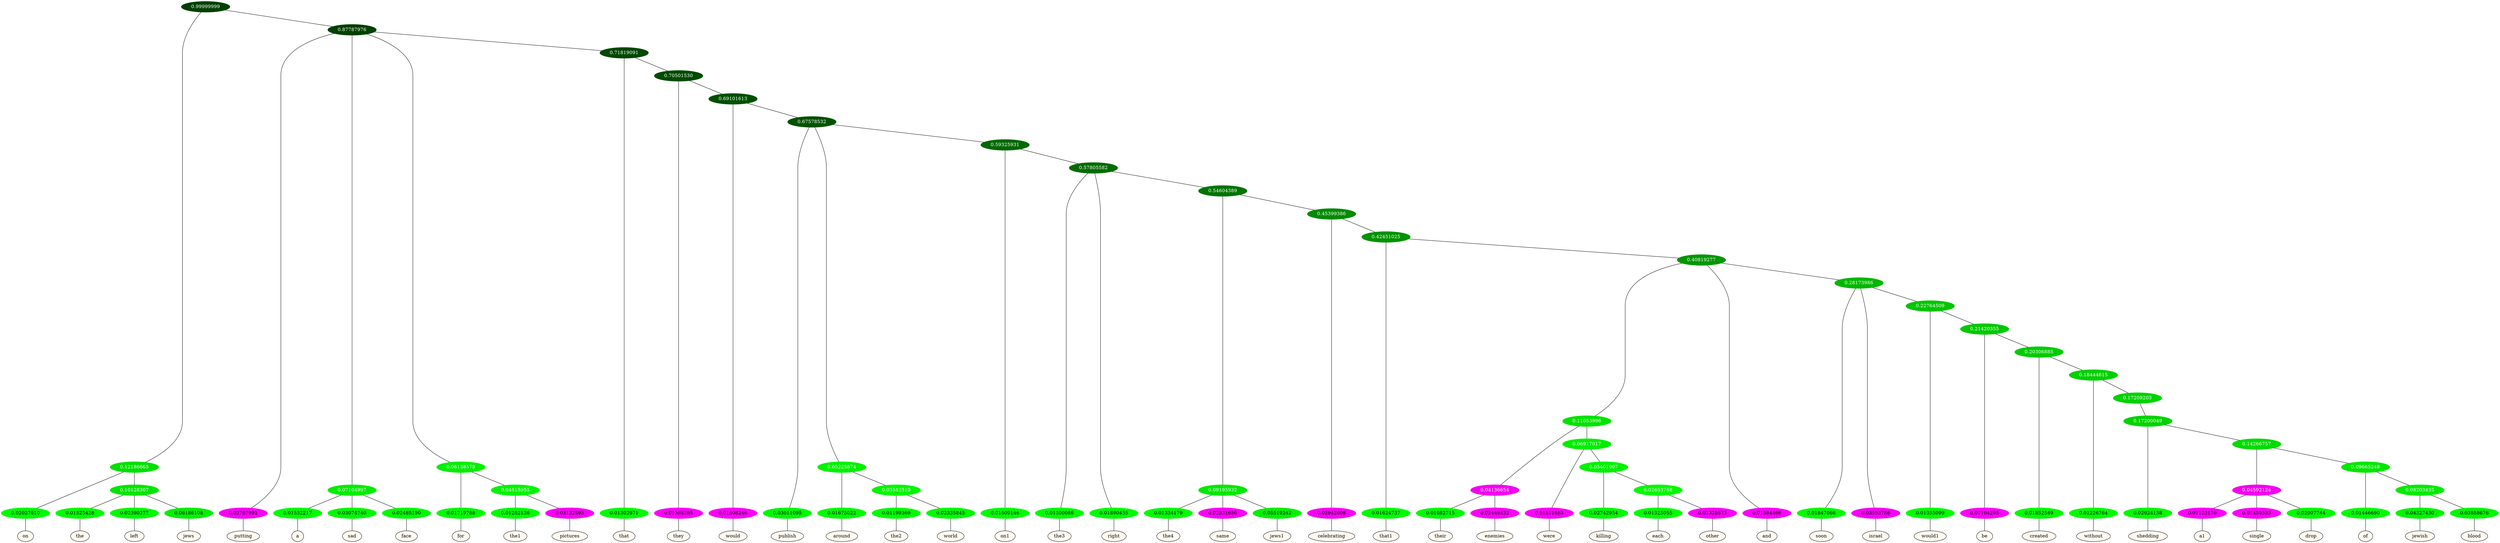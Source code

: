 graph {
	node [format=png height=0.15 nodesep=0.001 ordering=out overlap=prism overlap_scaling=0.01 ranksep=0.001 ratio=0.2 style=filled width=0.15]
	{
		rank=same
		a_w_3 [label=on color=black fillcolor=floralwhite style="filled,solid"]
		a_w_9 [label=the color=black fillcolor=floralwhite style="filled,solid"]
		a_w_10 [label=left color=black fillcolor=floralwhite style="filled,solid"]
		a_w_11 [label=jews color=black fillcolor=floralwhite style="filled,solid"]
		a_w_5 [label=putting color=black fillcolor=floralwhite style="filled,solid"]
		a_w_12 [label=a color=black fillcolor=floralwhite style="filled,solid"]
		a_w_13 [label=sad color=black fillcolor=floralwhite style="filled,solid"]
		a_w_14 [label=face color=black fillcolor=floralwhite style="filled,solid"]
		a_w_15 [label=for color=black fillcolor=floralwhite style="filled,solid"]
		a_w_19 [label=the1 color=black fillcolor=floralwhite style="filled,solid"]
		a_w_20 [label=pictures color=black fillcolor=floralwhite style="filled,solid"]
		a_w_17 [label=that color=black fillcolor=floralwhite style="filled,solid"]
		a_w_21 [label=they color=black fillcolor=floralwhite style="filled,solid"]
		a_w_23 [label=would color=black fillcolor=floralwhite style="filled,solid"]
		a_w_25 [label=publish color=black fillcolor=floralwhite style="filled,solid"]
		a_w_28 [label=around color=black fillcolor=floralwhite style="filled,solid"]
		a_w_32 [label=the2 color=black fillcolor=floralwhite style="filled,solid"]
		a_w_33 [label=world color=black fillcolor=floralwhite style="filled,solid"]
		a_w_30 [label=on1 color=black fillcolor=floralwhite style="filled,solid"]
		a_w_34 [label=the3 color=black fillcolor=floralwhite style="filled,solid"]
		a_w_35 [label=right color=black fillcolor=floralwhite style="filled,solid"]
		a_w_39 [label=the4 color=black fillcolor=floralwhite style="filled,solid"]
		a_w_40 [label=same color=black fillcolor=floralwhite style="filled,solid"]
		a_w_41 [label=jews1 color=black fillcolor=floralwhite style="filled,solid"]
		a_w_42 [label=celebrating color=black fillcolor=floralwhite style="filled,solid"]
		a_w_44 [label=that1 color=black fillcolor=floralwhite style="filled,solid"]
		a_w_54 [label=their color=black fillcolor=floralwhite style="filled,solid"]
		a_w_55 [label=enemies color=black fillcolor=floralwhite style="filled,solid"]
		a_w_56 [label=were color=black fillcolor=floralwhite style="filled,solid"]
		a_w_60 [label=killing color=black fillcolor=floralwhite style="filled,solid"]
		a_w_64 [label=each color=black fillcolor=floralwhite style="filled,solid"]
		a_w_65 [label=other color=black fillcolor=floralwhite style="filled,solid"]
		a_w_47 [label=and color=black fillcolor=floralwhite style="filled,solid"]
		a_w_51 [label=soon color=black fillcolor=floralwhite style="filled,solid"]
		a_w_52 [label=israel color=black fillcolor=floralwhite style="filled,solid"]
		a_w_58 [label=would1 color=black fillcolor=floralwhite style="filled,solid"]
		a_w_62 [label=be color=black fillcolor=floralwhite style="filled,solid"]
		a_w_66 [label=created color=black fillcolor=floralwhite style="filled,solid"]
		a_w_68 [label=without color=black fillcolor=floralwhite style="filled,solid"]
		a_w_71 [label=shedding color=black fillcolor=floralwhite style="filled,solid"]
		a_w_75 [label=a1 color=black fillcolor=floralwhite style="filled,solid"]
		a_w_76 [label=single color=black fillcolor=floralwhite style="filled,solid"]
		a_w_77 [label=drop color=black fillcolor=floralwhite style="filled,solid"]
		a_w_78 [label=of color=black fillcolor=floralwhite style="filled,solid"]
		a_w_80 [label=jewish color=black fillcolor=floralwhite style="filled,solid"]
		a_w_81 [label=blood color=black fillcolor=floralwhite style="filled,solid"]
	}
	a_n_3 -- a_w_3
	a_n_9 -- a_w_9
	a_n_10 -- a_w_10
	a_n_11 -- a_w_11
	a_n_5 -- a_w_5
	a_n_12 -- a_w_12
	a_n_13 -- a_w_13
	a_n_14 -- a_w_14
	a_n_15 -- a_w_15
	a_n_19 -- a_w_19
	a_n_20 -- a_w_20
	a_n_17 -- a_w_17
	a_n_21 -- a_w_21
	a_n_23 -- a_w_23
	a_n_25 -- a_w_25
	a_n_28 -- a_w_28
	a_n_32 -- a_w_32
	a_n_33 -- a_w_33
	a_n_30 -- a_w_30
	a_n_34 -- a_w_34
	a_n_35 -- a_w_35
	a_n_39 -- a_w_39
	a_n_40 -- a_w_40
	a_n_41 -- a_w_41
	a_n_42 -- a_w_42
	a_n_44 -- a_w_44
	a_n_54 -- a_w_54
	a_n_55 -- a_w_55
	a_n_56 -- a_w_56
	a_n_60 -- a_w_60
	a_n_64 -- a_w_64
	a_n_65 -- a_w_65
	a_n_47 -- a_w_47
	a_n_51 -- a_w_51
	a_n_52 -- a_w_52
	a_n_58 -- a_w_58
	a_n_62 -- a_w_62
	a_n_66 -- a_w_66
	a_n_68 -- a_w_68
	a_n_71 -- a_w_71
	a_n_75 -- a_w_75
	a_n_76 -- a_w_76
	a_n_77 -- a_w_77
	a_n_78 -- a_w_78
	a_n_80 -- a_w_80
	a_n_81 -- a_w_81
	{
		rank=same
		a_n_3 [label=0.02027610 color="0.334 1.000 0.980" fontcolor=black]
		a_n_9 [label=0.01525428 color="0.334 1.000 0.985" fontcolor=black]
		a_n_10 [label=0.02390377 color="0.334 1.000 0.976" fontcolor=black]
		a_n_11 [label=0.06186108 color="0.334 1.000 0.938" fontcolor=black]
		a_n_5 [label=0.02707992 color="0.835 1.000 0.973" fontcolor=black]
		a_n_12 [label=0.01532217 color="0.334 1.000 0.985" fontcolor=black]
		a_n_13 [label=0.03074740 color="0.334 1.000 0.969" fontcolor=black]
		a_n_14 [label=0.02485190 color="0.334 1.000 0.975" fontcolor=black]
		a_n_15 [label=0.01719788 color="0.334 1.000 0.983" fontcolor=black]
		a_n_19 [label=0.01282136 color="0.334 1.000 0.987" fontcolor=black]
		a_n_20 [label=0.03132595 color="0.835 1.000 0.969" fontcolor=black]
		a_n_17 [label=0.01302971 color="0.334 1.000 0.987" fontcolor=black]
		a_n_21 [label=0.01385295 color="0.835 1.000 0.986" fontcolor=black]
		a_n_23 [label=0.01508246 color="0.835 1.000 0.985" fontcolor=black]
		a_n_25 [label=0.03011095 color="0.334 1.000 0.970" fontcolor=black]
		a_n_28 [label=0.01675022 color="0.334 1.000 0.983" fontcolor=black]
		a_n_32 [label=0.01199369 color="0.334 1.000 0.988" fontcolor=black]
		a_n_33 [label=0.02335845 color="0.334 1.000 0.977" fontcolor=black]
		a_n_30 [label=0.01509146 color="0.334 1.000 0.985" fontcolor=black]
		a_n_34 [label=0.01300086 color="0.334 1.000 0.987" fontcolor=black]
		a_n_35 [label=0.01890435 color="0.334 1.000 0.981" fontcolor=black]
		a_n_39 [label=0.01334179 color="0.334 1.000 0.987" fontcolor=black]
		a_n_40 [label=0.02331656 color="0.835 1.000 0.977" fontcolor=black]
		a_n_41 [label=0.05519242 color="0.334 1.000 0.945" fontcolor=black]
		a_n_42 [label=0.02942608 color="0.835 1.000 0.971" fontcolor=black]
		a_n_44 [label=0.01624737 color="0.334 1.000 0.984" fontcolor=black]
		a_n_54 [label=0.01682715 color="0.334 1.000 0.983" fontcolor=black]
		a_n_55 [label=0.02449432 color="0.835 1.000 0.976" fontcolor=black]
		a_n_56 [label=0.01511683 color="0.835 1.000 0.985" fontcolor=black]
		a_n_60 [label=0.02742954 color="0.334 1.000 0.973" fontcolor=black]
		a_n_64 [label=0.01325055 color="0.334 1.000 0.987" fontcolor=black]
		a_n_65 [label=0.01328573 color="0.835 1.000 0.987" fontcolor=black]
		a_n_47 [label=0.01584466 color="0.835 1.000 0.984" fontcolor=black]
		a_n_51 [label=0.01847066 color="0.334 1.000 0.982" fontcolor=black]
		a_n_52 [label=0.03553786 color="0.835 1.000 0.964" fontcolor=black]
		a_n_58 [label=0.01335099 color="0.334 1.000 0.987" fontcolor=black]
		a_n_62 [label=0.01104295 color="0.835 1.000 0.989" fontcolor=black]
		a_n_66 [label=0.01852549 color="0.334 1.000 0.981" fontcolor=black]
		a_n_68 [label=0.01226764 color="0.334 1.000 0.988" fontcolor=black]
		a_n_71 [label=0.02924138 color="0.334 1.000 0.971" fontcolor=black]
		a_n_75 [label=0.01123170 color="0.835 1.000 0.989" fontcolor=black]
		a_n_76 [label=0.01459533 color="0.835 1.000 0.985" fontcolor=black]
		a_n_77 [label=0.02007744 color="0.334 1.000 0.980" fontcolor=black]
		a_n_78 [label=0.01446690 color="0.334 1.000 0.986" fontcolor=black]
		a_n_80 [label=0.04327430 color="0.334 1.000 0.957" fontcolor=black]
		a_n_81 [label=0.03858676 color="0.334 1.000 0.961" fontcolor=black]
	}
	a_n_0 [label=0.99999999 color="0.334 1.000 0.250" fontcolor=grey99]
	a_n_1 [label=0.12186665 color="0.334 1.000 0.878" fontcolor=grey99]
	a_n_0 -- a_n_1
	a_n_2 [label=0.87787976 color="0.334 1.000 0.250" fontcolor=grey99]
	a_n_0 -- a_n_2
	a_n_1 -- a_n_3
	a_n_4 [label=0.10128307 color="0.334 1.000 0.899" fontcolor=grey99]
	a_n_1 -- a_n_4
	a_n_2 -- a_n_5
	a_n_6 [label=0.07104997 color="0.334 1.000 0.929" fontcolor=grey99]
	a_n_2 -- a_n_6
	a_n_7 [label=0.06138579 color="0.334 1.000 0.939" fontcolor=grey99]
	a_n_2 -- a_n_7
	a_n_8 [label=0.71819091 color="0.334 1.000 0.282" fontcolor=grey99]
	a_n_2 -- a_n_8
	a_n_4 -- a_n_9
	a_n_4 -- a_n_10
	a_n_4 -- a_n_11
	a_n_6 -- a_n_12
	a_n_6 -- a_n_13
	a_n_6 -- a_n_14
	a_n_7 -- a_n_15
	a_n_16 [label=0.04415955 color="0.334 1.000 0.956" fontcolor=grey99]
	a_n_7 -- a_n_16
	a_n_8 -- a_n_17
	a_n_18 [label=0.70501530 color="0.334 1.000 0.295" fontcolor=grey99]
	a_n_8 -- a_n_18
	a_n_16 -- a_n_19
	a_n_16 -- a_n_20
	a_n_18 -- a_n_21
	a_n_22 [label=0.69101613 color="0.334 1.000 0.309" fontcolor=grey99]
	a_n_18 -- a_n_22
	a_n_22 -- a_n_23
	a_n_24 [label=0.67578532 color="0.334 1.000 0.324" fontcolor=grey99]
	a_n_22 -- a_n_24
	a_n_24 -- a_n_25
	a_n_26 [label=0.05225874 color="0.334 1.000 0.948" fontcolor=grey99]
	a_n_24 -- a_n_26
	a_n_27 [label=0.59325931 color="0.334 1.000 0.407" fontcolor=grey99]
	a_n_24 -- a_n_27
	a_n_26 -- a_n_28
	a_n_29 [label=0.03542510 color="0.334 1.000 0.965" fontcolor=grey99]
	a_n_26 -- a_n_29
	a_n_27 -- a_n_30
	a_n_31 [label=0.57805582 color="0.334 1.000 0.422" fontcolor=grey99]
	a_n_27 -- a_n_31
	a_n_29 -- a_n_32
	a_n_29 -- a_n_33
	a_n_31 -- a_n_34
	a_n_31 -- a_n_35
	a_n_36 [label=0.54604389 color="0.334 1.000 0.454" fontcolor=grey99]
	a_n_31 -- a_n_36
	a_n_37 [label=0.09195932 color="0.334 1.000 0.908" fontcolor=grey99]
	a_n_36 -- a_n_37
	a_n_38 [label=0.45399386 color="0.334 1.000 0.546" fontcolor=grey99]
	a_n_36 -- a_n_38
	a_n_37 -- a_n_39
	a_n_37 -- a_n_40
	a_n_37 -- a_n_41
	a_n_38 -- a_n_42
	a_n_43 [label=0.42451025 color="0.334 1.000 0.575" fontcolor=grey99]
	a_n_38 -- a_n_43
	a_n_43 -- a_n_44
	a_n_45 [label=0.40819277 color="0.334 1.000 0.592" fontcolor=grey99]
	a_n_43 -- a_n_45
	a_n_46 [label=0.11053996 color="0.334 1.000 0.889" fontcolor=grey99]
	a_n_45 -- a_n_46
	a_n_45 -- a_n_47
	a_n_48 [label=0.28173986 color="0.334 1.000 0.718" fontcolor=grey99]
	a_n_45 -- a_n_48
	a_n_49 [label=0.04136654 color="0.835 1.000 0.959" fontcolor=grey99]
	a_n_46 -- a_n_49
	a_n_50 [label=0.06917017 color="0.334 1.000 0.931" fontcolor=grey99]
	a_n_46 -- a_n_50
	a_n_48 -- a_n_51
	a_n_48 -- a_n_52
	a_n_53 [label=0.22764509 color="0.334 1.000 0.772" fontcolor=grey99]
	a_n_48 -- a_n_53
	a_n_49 -- a_n_54
	a_n_49 -- a_n_55
	a_n_50 -- a_n_56
	a_n_57 [label=0.05401907 color="0.334 1.000 0.946" fontcolor=grey99]
	a_n_50 -- a_n_57
	a_n_53 -- a_n_58
	a_n_59 [label=0.21420355 color="0.334 1.000 0.786" fontcolor=grey99]
	a_n_53 -- a_n_59
	a_n_57 -- a_n_60
	a_n_61 [label=0.02653758 color="0.334 1.000 0.973" fontcolor=grey99]
	a_n_57 -- a_n_61
	a_n_59 -- a_n_62
	a_n_63 [label=0.20306885 color="0.334 1.000 0.797" fontcolor=grey99]
	a_n_59 -- a_n_63
	a_n_61 -- a_n_64
	a_n_61 -- a_n_65
	a_n_63 -- a_n_66
	a_n_67 [label=0.18444615 color="0.334 1.000 0.816" fontcolor=grey99]
	a_n_63 -- a_n_67
	a_n_67 -- a_n_68
	a_n_69 [label=0.17209203 color="0.334 1.000 0.828" fontcolor=grey99]
	a_n_67 -- a_n_69
	a_n_70 [label=0.17200049 color="0.334 1.000 0.828" fontcolor=grey99]
	a_n_69 -- a_n_70
	a_n_70 -- a_n_71
	a_n_72 [label=0.14266757 color="0.334 1.000 0.857" fontcolor=grey99]
	a_n_70 -- a_n_72
	a_n_73 [label=0.04592124 color="0.835 1.000 0.954" fontcolor=grey99]
	a_n_72 -- a_n_73
	a_n_74 [label=0.09665248 color="0.334 1.000 0.903" fontcolor=grey99]
	a_n_72 -- a_n_74
	a_n_73 -- a_n_75
	a_n_73 -- a_n_76
	a_n_73 -- a_n_77
	a_n_74 -- a_n_78
	a_n_79 [label=0.08203435 color="0.334 1.000 0.918" fontcolor=grey99]
	a_n_74 -- a_n_79
	a_n_79 -- a_n_80
	a_n_79 -- a_n_81
}
